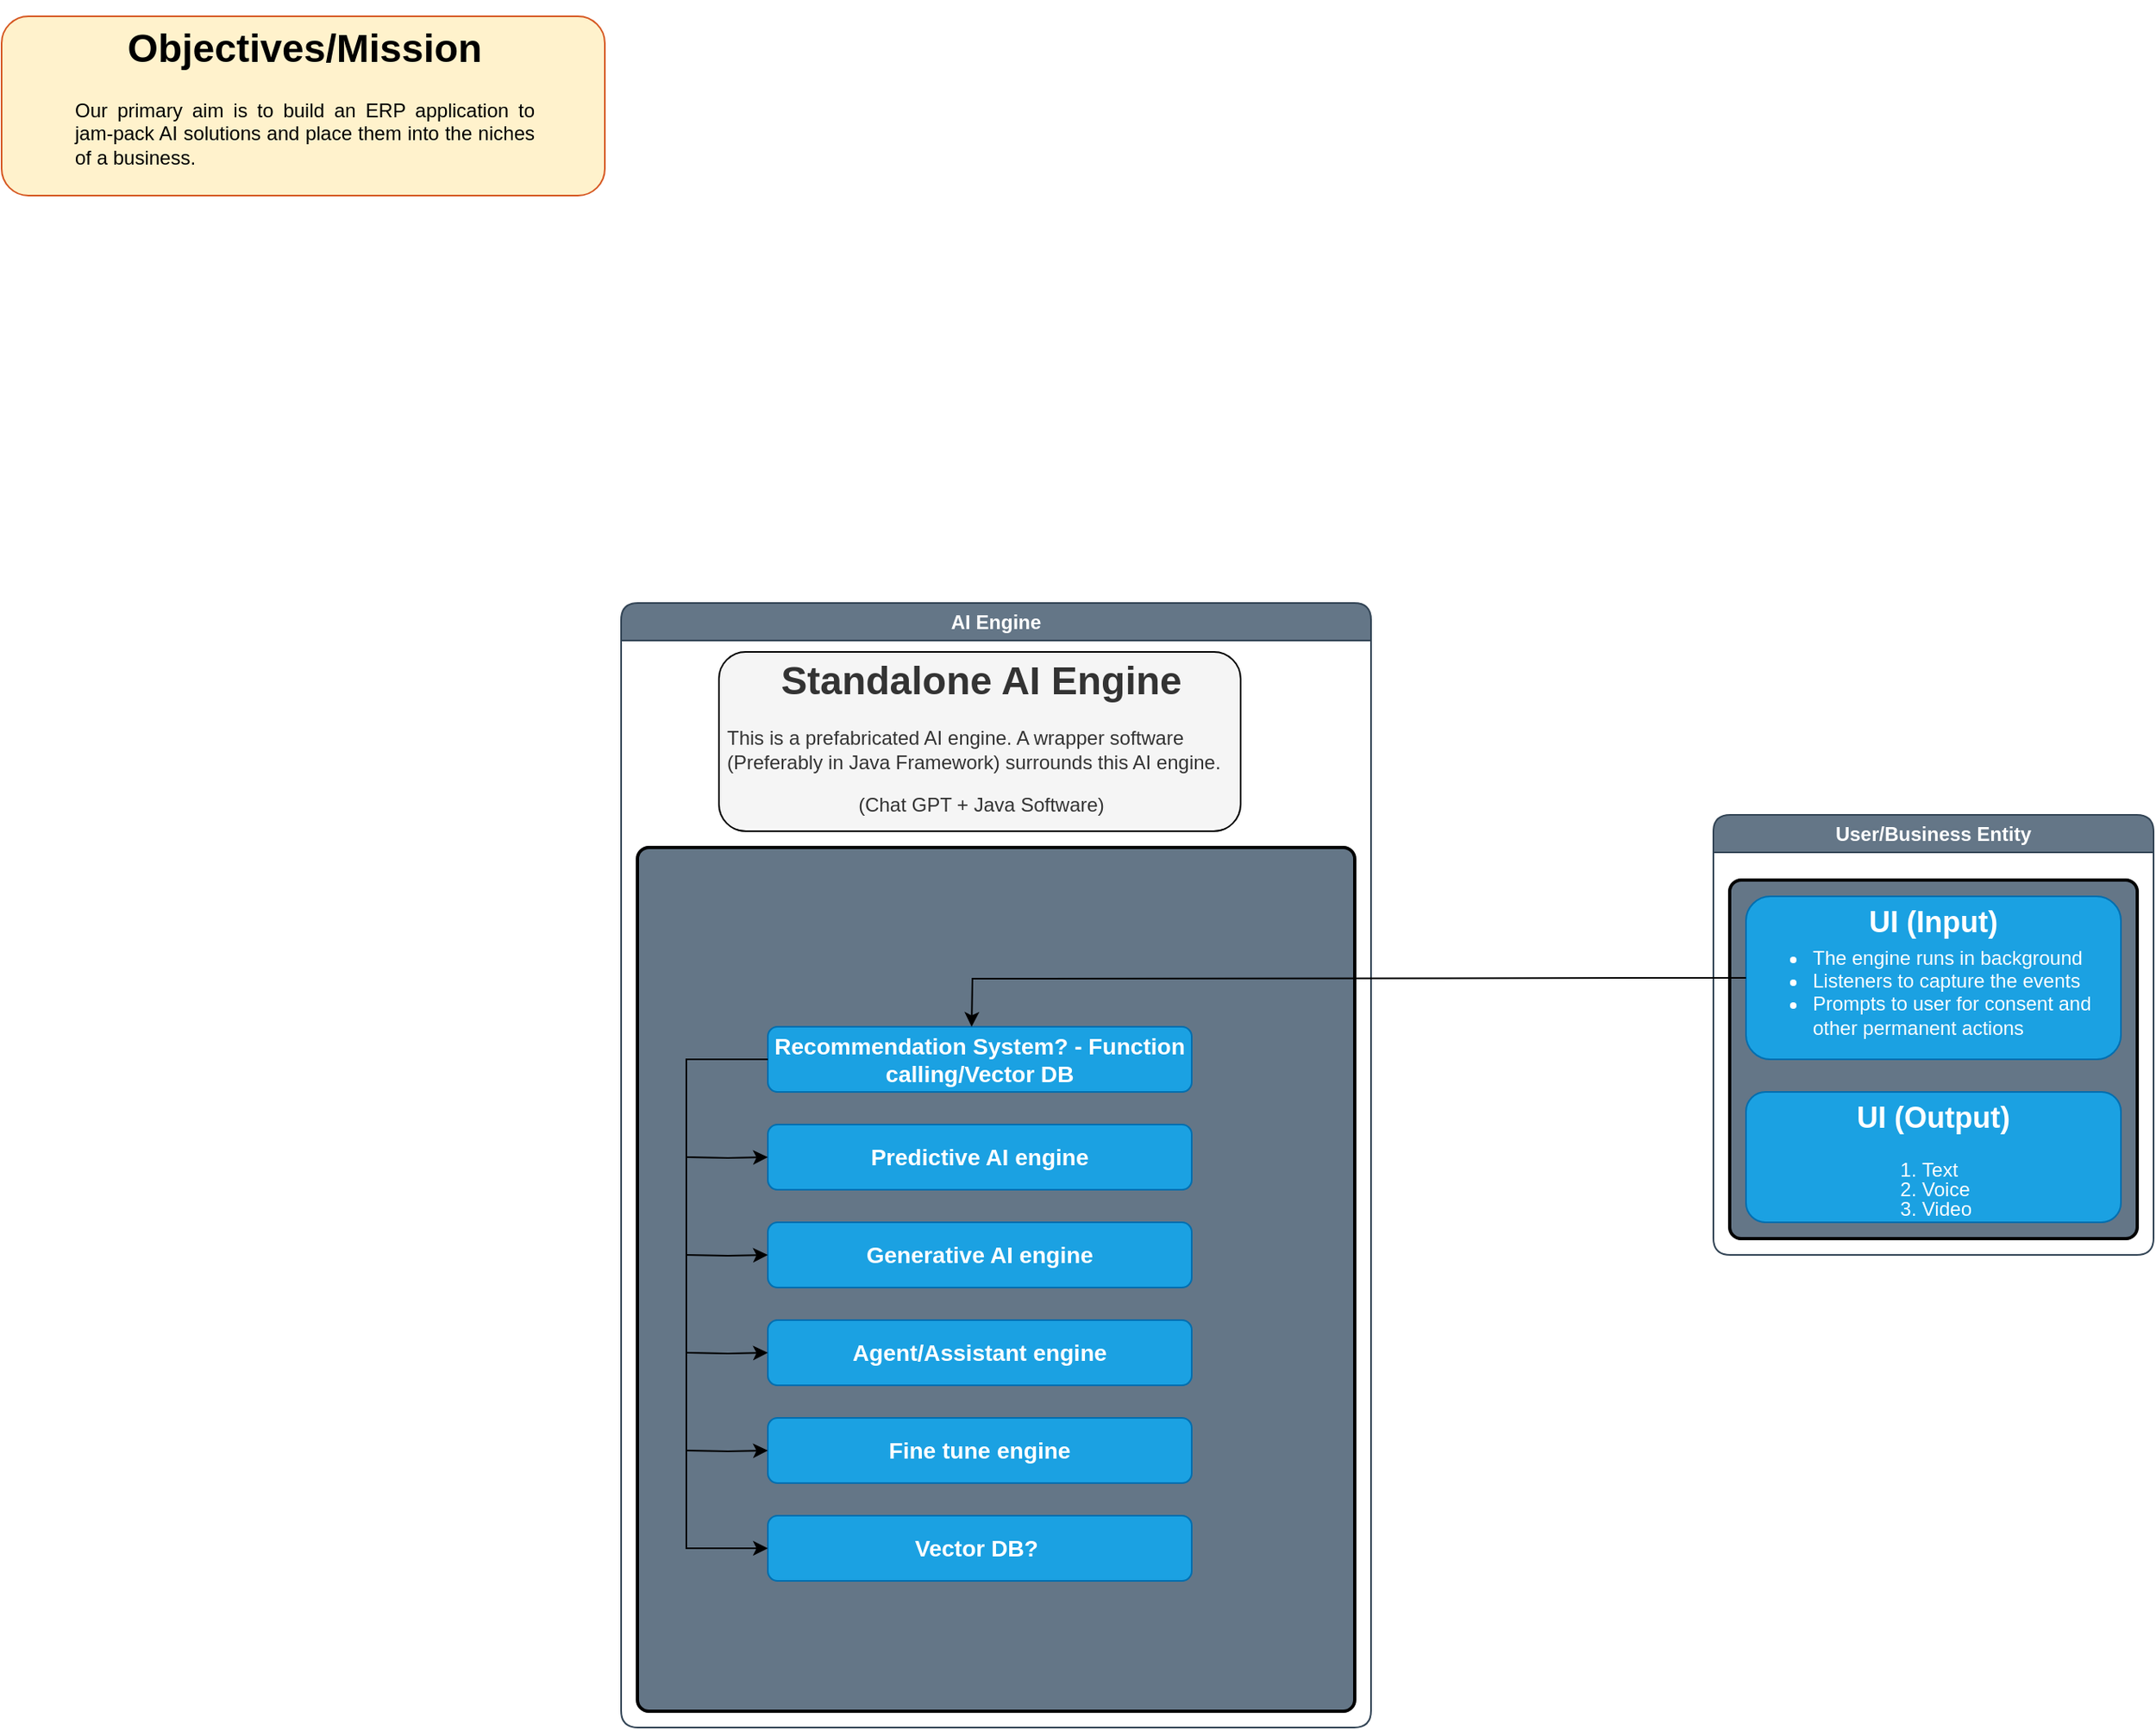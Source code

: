 <mxfile version="22.1.8" type="github">
  <diagram name="Page-1" id="GCuxLxOxD08WY95o4TsF">
    <mxGraphModel dx="2154" dy="678" grid="1" gridSize="10" guides="1" tooltips="1" connect="1" arrows="1" fold="1" page="1" pageScale="1" pageWidth="850" pageHeight="1100" math="0" shadow="0">
      <root>
        <mxCell id="0" />
        <mxCell id="1" parent="0" />
        <mxCell id="XNfelhOZbHUISLfhdvYN-3" value="&lt;div&gt;AI Engine&lt;/div&gt;" style="swimlane;whiteSpace=wrap;html=1;rounded=1;fillColor=#647687;fontColor=#ffffff;strokeColor=#314354;glass=0;fillStyle=auto;gradientColor=none;" parent="1" vertex="1">
          <mxGeometry x="-450" y="380" width="460" height="690" as="geometry" />
        </mxCell>
        <mxCell id="XNfelhOZbHUISLfhdvYN-76" value="" style="rounded=1;whiteSpace=wrap;html=1;absoluteArcSize=1;arcSize=14;strokeWidth=2;fillColor=#647687;" parent="XNfelhOZbHUISLfhdvYN-3" vertex="1">
          <mxGeometry x="10" y="150" width="440" height="530" as="geometry" />
        </mxCell>
        <mxCell id="1H__Z4LCt-5vf_XRQfI3-1" value="&lt;h1 style=&quot;line-height: 100%;&quot; align=&quot;center&quot;&gt;Standalone AI Engine&lt;br&gt;&lt;/h1&gt;&lt;p style=&quot;line-height: 120%;&quot;&gt;This is a prefabricated AI engine. A wrapper software (Preferably in Java Framework) surrounds this AI engine.&lt;/p&gt;&lt;p style=&quot;line-height: 120%;&quot;&gt;&lt;/p&gt;&lt;div align=&quot;center&quot;&gt;(Chat GPT + Java Software)&lt;br&gt;&lt;/div&gt;&lt;p&gt;&lt;br&gt;&lt;/p&gt;&lt;p style=&quot;line-height: 120%;&quot;&gt;&lt;/p&gt;" style="text;html=1;strokeColor=#000000;fillColor=#f5f5f5;spacing=5;spacingTop=-20;whiteSpace=wrap;overflow=hidden;rounded=1;fontColor=#333333;glass=0;shadow=0;" vertex="1" parent="XNfelhOZbHUISLfhdvYN-3">
          <mxGeometry x="60" y="30" width="320" height="110" as="geometry" />
        </mxCell>
        <mxCell id="1H__Z4LCt-5vf_XRQfI3-8" value="&lt;h3&gt;Recommendation System? - Function calling/Vector DB&lt;br&gt;&lt;/h3&gt;" style="rounded=1;whiteSpace=wrap;html=1;fillColor=#1ba1e2;fontColor=#ffffff;strokeColor=#006EAF;" vertex="1" parent="XNfelhOZbHUISLfhdvYN-3">
          <mxGeometry x="90" y="260" width="260" height="40" as="geometry" />
        </mxCell>
        <mxCell id="1H__Z4LCt-5vf_XRQfI3-9" value="&lt;h3&gt;Predictive AI engine&lt;/h3&gt;" style="rounded=1;whiteSpace=wrap;html=1;fillColor=#1ba1e2;fontColor=#ffffff;strokeColor=#006EAF;" vertex="1" parent="XNfelhOZbHUISLfhdvYN-3">
          <mxGeometry x="90" y="320" width="260" height="40" as="geometry" />
        </mxCell>
        <mxCell id="1H__Z4LCt-5vf_XRQfI3-10" value="&lt;h3&gt;Generative AI engine&lt;/h3&gt;" style="rounded=1;whiteSpace=wrap;html=1;fillColor=#1ba1e2;fontColor=#ffffff;strokeColor=#006EAF;" vertex="1" parent="XNfelhOZbHUISLfhdvYN-3">
          <mxGeometry x="90" y="380" width="260" height="40" as="geometry" />
        </mxCell>
        <mxCell id="1H__Z4LCt-5vf_XRQfI3-11" value="&lt;h3&gt;Agent/Assistant engine&lt;/h3&gt;" style="rounded=1;whiteSpace=wrap;html=1;fillColor=#1ba1e2;fontColor=#ffffff;strokeColor=#006EAF;" vertex="1" parent="XNfelhOZbHUISLfhdvYN-3">
          <mxGeometry x="90" y="440" width="260" height="40" as="geometry" />
        </mxCell>
        <mxCell id="1H__Z4LCt-5vf_XRQfI3-12" value="&lt;h3&gt;Fine tune engine&lt;/h3&gt;" style="rounded=1;whiteSpace=wrap;html=1;fillColor=#1ba1e2;fontColor=#ffffff;strokeColor=#006EAF;" vertex="1" parent="XNfelhOZbHUISLfhdvYN-3">
          <mxGeometry x="90" y="500" width="260" height="40" as="geometry" />
        </mxCell>
        <mxCell id="1H__Z4LCt-5vf_XRQfI3-13" value="&lt;h3&gt;Vector DB?&amp;nbsp; &lt;br&gt;&lt;/h3&gt;" style="rounded=1;whiteSpace=wrap;html=1;fillColor=#1ba1e2;fontColor=#ffffff;strokeColor=#006EAF;" vertex="1" parent="XNfelhOZbHUISLfhdvYN-3">
          <mxGeometry x="90" y="560" width="260" height="40" as="geometry" />
        </mxCell>
        <mxCell id="1H__Z4LCt-5vf_XRQfI3-14" value="" style="endArrow=classic;html=1;rounded=0;edgeStyle=orthogonalEdgeStyle;entryX=0;entryY=0.5;entryDx=0;entryDy=0;shadow=0;exitX=0;exitY=0.5;exitDx=0;exitDy=0;" edge="1" parent="XNfelhOZbHUISLfhdvYN-3" source="1H__Z4LCt-5vf_XRQfI3-8" target="1H__Z4LCt-5vf_XRQfI3-13">
          <mxGeometry width="50" height="50" relative="1" as="geometry">
            <mxPoint x="215" y="280" as="sourcePoint" />
            <mxPoint x="165" y="330" as="targetPoint" />
            <Array as="points">
              <mxPoint x="40" y="280" />
              <mxPoint x="40" y="580" />
            </Array>
          </mxGeometry>
        </mxCell>
        <mxCell id="1H__Z4LCt-5vf_XRQfI3-17" value="" style="endArrow=classic;html=1;rounded=0;edgeStyle=orthogonalEdgeStyle;" edge="1" parent="XNfelhOZbHUISLfhdvYN-3" target="1H__Z4LCt-5vf_XRQfI3-9">
          <mxGeometry relative="1" as="geometry">
            <mxPoint x="40" y="340" as="sourcePoint" />
            <mxPoint x="60" y="340" as="targetPoint" />
            <Array as="points" />
          </mxGeometry>
        </mxCell>
        <mxCell id="1H__Z4LCt-5vf_XRQfI3-18" value="" style="endArrow=classic;html=1;rounded=0;edgeStyle=orthogonalEdgeStyle;" edge="1" parent="XNfelhOZbHUISLfhdvYN-3" target="1H__Z4LCt-5vf_XRQfI3-10">
          <mxGeometry relative="1" as="geometry">
            <mxPoint x="40" y="400" as="sourcePoint" />
            <mxPoint x="80" y="400" as="targetPoint" />
            <Array as="points" />
          </mxGeometry>
        </mxCell>
        <mxCell id="1H__Z4LCt-5vf_XRQfI3-22" value="" style="endArrow=classic;html=1;rounded=0;edgeStyle=orthogonalEdgeStyle;entryX=0;entryY=0.5;entryDx=0;entryDy=0;" edge="1" parent="XNfelhOZbHUISLfhdvYN-3" target="1H__Z4LCt-5vf_XRQfI3-11">
          <mxGeometry relative="1" as="geometry">
            <mxPoint x="40" y="460" as="sourcePoint" />
            <mxPoint x="100" y="410" as="targetPoint" />
            <Array as="points" />
          </mxGeometry>
        </mxCell>
        <mxCell id="1H__Z4LCt-5vf_XRQfI3-23" value="" style="endArrow=classic;html=1;rounded=0;edgeStyle=orthogonalEdgeStyle;entryX=0;entryY=0.5;entryDx=0;entryDy=0;" edge="1" parent="XNfelhOZbHUISLfhdvYN-3" target="1H__Z4LCt-5vf_XRQfI3-12">
          <mxGeometry relative="1" as="geometry">
            <mxPoint x="40" y="520" as="sourcePoint" />
            <mxPoint x="100" y="470" as="targetPoint" />
            <Array as="points" />
          </mxGeometry>
        </mxCell>
        <mxCell id="XNfelhOZbHUISLfhdvYN-2" value="&lt;h1 align=&quot;center&quot;&gt;Objectives/Mission&lt;br&gt;&lt;/h1&gt;&lt;blockquote&gt;&lt;div align=&quot;justify&quot;&gt;Our primary aim is to build an ERP application to jam-pack AI solutions and place them into the niches of a business.&lt;br&gt;&lt;/div&gt;&lt;/blockquote&gt;" style="text;html=1;strokeColor=#D65822;fillColor=#fff2cc;spacing=5;spacingTop=-20;whiteSpace=wrap;overflow=hidden;rounded=1;labelBorderColor=none;labelBackgroundColor=none;" parent="1" vertex="1">
          <mxGeometry x="-830" y="20" width="370" height="110" as="geometry" />
        </mxCell>
        <mxCell id="XNfelhOZbHUISLfhdvYN-11" value="User/Business Entity" style="swimlane;whiteSpace=wrap;html=1;rounded=1;fillColor=#647687;fontColor=#ffffff;strokeColor=#314354;" parent="1" vertex="1">
          <mxGeometry x="220" y="510" width="270" height="270" as="geometry" />
        </mxCell>
        <mxCell id="XNfelhOZbHUISLfhdvYN-88" value="" style="rounded=1;whiteSpace=wrap;html=1;absoluteArcSize=1;arcSize=14;strokeWidth=2;fillColor=#647687;" parent="XNfelhOZbHUISLfhdvYN-11" vertex="1">
          <mxGeometry x="10" y="40" width="250" height="220" as="geometry" />
        </mxCell>
        <mxCell id="XNfelhOZbHUISLfhdvYN-12" value="&lt;h2 style=&quot;line-height: 0%;&quot;&gt;UI (Input)&lt;/h2&gt;&lt;div&gt;&lt;ul&gt;&lt;li&gt;&lt;div align=&quot;left&quot;&gt;The engine runs in background &lt;br&gt;&lt;/div&gt;&lt;/li&gt;&lt;li&gt;&lt;div align=&quot;left&quot;&gt;Listeners to capture the events&lt;br&gt;&lt;/div&gt;&lt;/li&gt;&lt;li&gt;&lt;div align=&quot;left&quot;&gt;Prompts to user for consent and other permanent actions&lt;br&gt;&lt;/div&gt;&lt;/li&gt;&lt;/ul&gt;&lt;/div&gt;" style="rounded=1;whiteSpace=wrap;html=1;fillColor=#1ba1e2;fontColor=#ffffff;strokeColor=#006EAF;" parent="XNfelhOZbHUISLfhdvYN-11" vertex="1">
          <mxGeometry x="20" y="50" width="230" height="100" as="geometry" />
        </mxCell>
        <mxCell id="XNfelhOZbHUISLfhdvYN-29" value="&lt;p style=&quot;line-height: 120%;&quot;&gt;&lt;/p&gt;&lt;h2&gt;UI (Output)&lt;/h2&gt;&lt;div&gt;&lt;ol style=&quot;line-height: 100%;&quot;&gt;&lt;li&gt;&lt;div align=&quot;left&quot;&gt;Text&lt;/div&gt;&lt;/li&gt;&lt;li&gt;&lt;div align=&quot;left&quot;&gt;Voice&lt;/div&gt;&lt;/li&gt;&lt;li&gt;&lt;div align=&quot;left&quot;&gt;Video&lt;/div&gt;&lt;/li&gt;&lt;/ol&gt;&lt;/div&gt;&lt;p&gt;&lt;/p&gt;" style="rounded=1;whiteSpace=wrap;html=1;fillColor=#1ba1e2;fontColor=#ffffff;strokeColor=#006EAF;" parent="XNfelhOZbHUISLfhdvYN-11" vertex="1">
          <mxGeometry x="20" y="170" width="230" height="80" as="geometry" />
        </mxCell>
        <mxCell id="1H__Z4LCt-5vf_XRQfI3-5" value="" style="endArrow=classic;html=1;rounded=0;edgeStyle=orthogonalEdgeStyle;exitX=0;exitY=0.5;exitDx=0;exitDy=0;" edge="1" parent="1">
          <mxGeometry relative="1" as="geometry">
            <mxPoint x="240" y="610" as="sourcePoint" />
            <mxPoint x="-235" y="640" as="targetPoint" />
          </mxGeometry>
        </mxCell>
      </root>
    </mxGraphModel>
  </diagram>
</mxfile>
